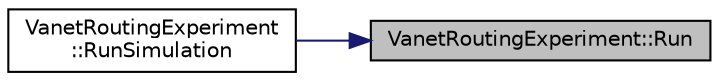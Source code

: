 digraph "VanetRoutingExperiment::Run"
{
 // LATEX_PDF_SIZE
  edge [fontname="Helvetica",fontsize="10",labelfontname="Helvetica",labelfontsize="10"];
  node [fontname="Helvetica",fontsize="10",shape=record];
  rankdir="RL";
  Node1 [label="VanetRoutingExperiment::Run",height=0.2,width=0.4,color="black", fillcolor="grey75", style="filled", fontcolor="black",tooltip="Run the simulation."];
  Node1 -> Node2 [dir="back",color="midnightblue",fontsize="10",style="solid",fontname="Helvetica"];
  Node2 [label="VanetRoutingExperiment\l::RunSimulation",height=0.2,width=0.4,color="black", fillcolor="white", style="filled",URL="$class_vanet_routing_experiment.html#a1dfce2ceec687bd91890e92536f5aaec",tooltip="Run the simulation."];
}
